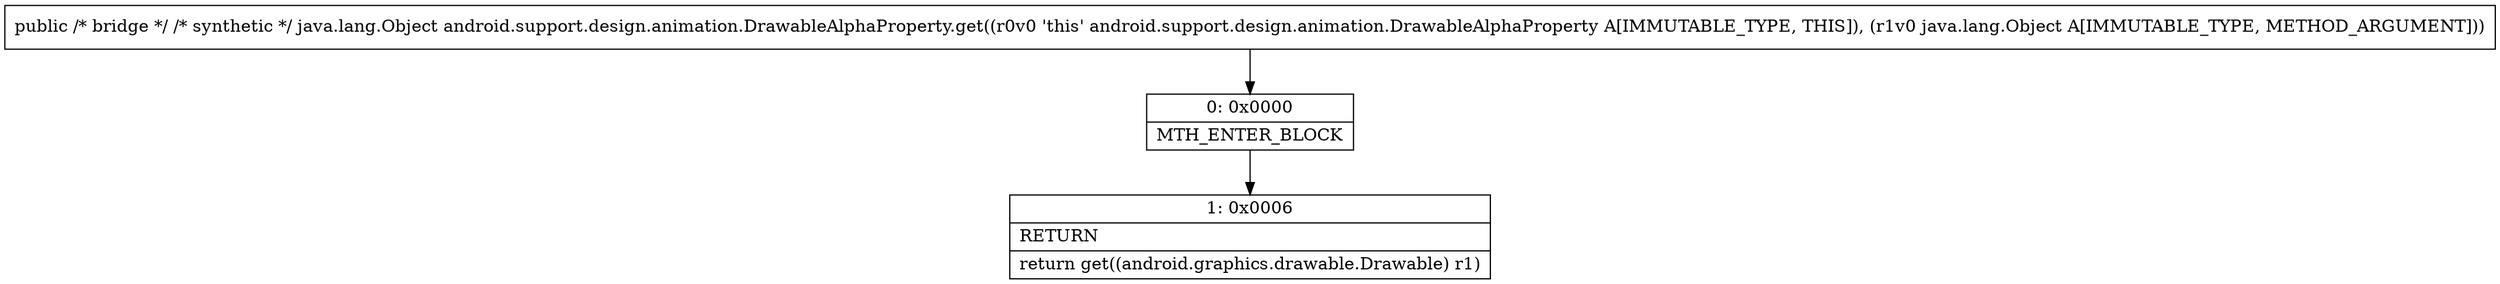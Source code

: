 digraph "CFG forandroid.support.design.animation.DrawableAlphaProperty.get(Ljava\/lang\/Object;)Ljava\/lang\/Object;" {
Node_0 [shape=record,label="{0\:\ 0x0000|MTH_ENTER_BLOCK\l}"];
Node_1 [shape=record,label="{1\:\ 0x0006|RETURN\l|return get((android.graphics.drawable.Drawable) r1)\l}"];
MethodNode[shape=record,label="{public \/* bridge *\/ \/* synthetic *\/ java.lang.Object android.support.design.animation.DrawableAlphaProperty.get((r0v0 'this' android.support.design.animation.DrawableAlphaProperty A[IMMUTABLE_TYPE, THIS]), (r1v0 java.lang.Object A[IMMUTABLE_TYPE, METHOD_ARGUMENT])) }"];
MethodNode -> Node_0;
Node_0 -> Node_1;
}

